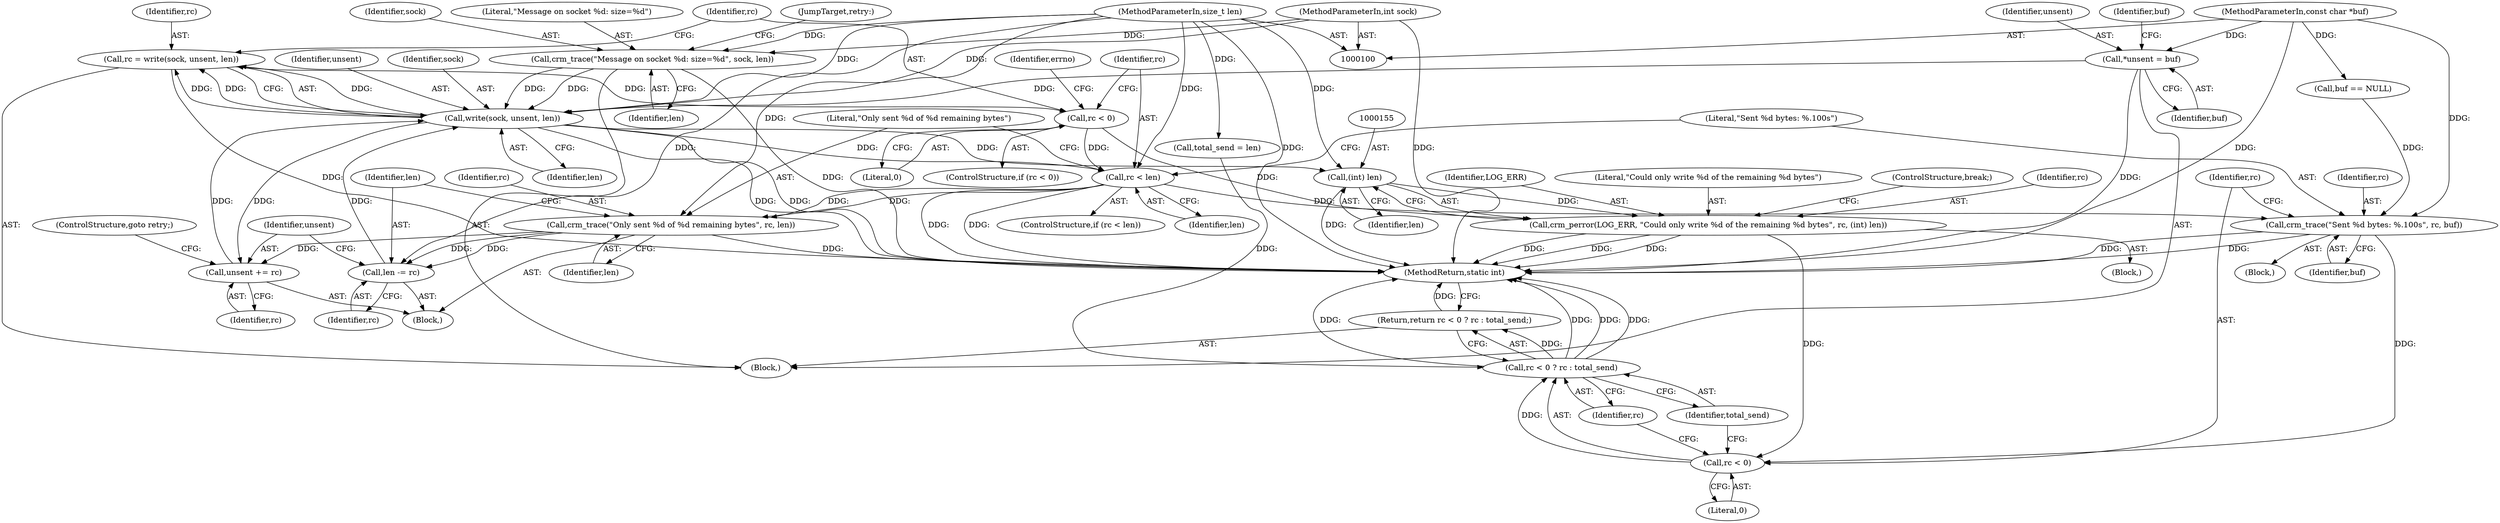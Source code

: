digraph "0_pacemaker_564f7cc2a51dcd2f28ab12a13394f31be5aa3c93_14@API" {
"1000130" [label="(Call,rc = write(sock, unsent, len))"];
"1000132" [label="(Call,write(sock, unsent, len))"];
"1000125" [label="(Call,crm_trace(\"Message on socket %d: size=%d\", sock, len))"];
"1000101" [label="(MethodParameterIn,int sock)"];
"1000103" [label="(MethodParameterIn,size_t len)"];
"1000171" [label="(Call,unsent += rc)"];
"1000164" [label="(Call,crm_trace(\"Only sent %d of %d remaining bytes\", rc, len))"];
"1000160" [label="(Call,rc < len)"];
"1000137" [label="(Call,rc < 0)"];
"1000130" [label="(Call,rc = write(sock, unsent, len))"];
"1000110" [label="(Call,*unsent = buf)"];
"1000102" [label="(MethodParameterIn,const char *buf)"];
"1000168" [label="(Call,len -= rc)"];
"1000150" [label="(Call,crm_perror(LOG_ERR, \"Could only write %d of the remaining %d bytes\", rc, (int) len))"];
"1000183" [label="(Call,rc < 0)"];
"1000182" [label="(Call,rc < 0 ? rc : total_send)"];
"1000181" [label="(Return,return rc < 0 ? rc : total_send;)"];
"1000154" [label="(Call,(int) len)"];
"1000177" [label="(Call,crm_trace(\"Sent %d bytes: %.100s\", rc, buf))"];
"1000187" [label="(Identifier,total_send)"];
"1000130" [label="(Call,rc = write(sock, unsent, len))"];
"1000131" [label="(Identifier,rc)"];
"1000172" [label="(Identifier,unsent)"];
"1000142" [label="(Identifier,errno)"];
"1000165" [label="(Literal,\"Only sent %d of %d remaining bytes\")"];
"1000185" [label="(Literal,0)"];
"1000115" [label="(Call,buf == NULL)"];
"1000183" [label="(Call,rc < 0)"];
"1000186" [label="(Identifier,rc)"];
"1000161" [label="(Identifier,rc)"];
"1000170" [label="(Identifier,rc)"];
"1000137" [label="(Call,rc < 0)"];
"1000150" [label="(Call,crm_perror(LOG_ERR, \"Could only write %d of the remaining %d bytes\", rc, (int) len))"];
"1000122" [label="(Call,total_send = len)"];
"1000164" [label="(Call,crm_trace(\"Only sent %d of %d remaining bytes\", rc, len))"];
"1000168" [label="(Call,len -= rc)"];
"1000163" [label="(Block,)"];
"1000176" [label="(Block,)"];
"1000162" [label="(Identifier,len)"];
"1000136" [label="(ControlStructure,if (rc < 0))"];
"1000177" [label="(Call,crm_trace(\"Sent %d bytes: %.100s\", rc, buf))"];
"1000166" [label="(Identifier,rc)"];
"1000143" [label="(Block,)"];
"1000126" [label="(Literal,\"Message on socket %d: size=%d\")"];
"1000152" [label="(Literal,\"Could only write %d of the remaining %d bytes\")"];
"1000134" [label="(Identifier,unsent)"];
"1000116" [label="(Identifier,buf)"];
"1000181" [label="(Return,return rc < 0 ? rc : total_send;)"];
"1000180" [label="(Identifier,buf)"];
"1000127" [label="(Identifier,sock)"];
"1000167" [label="(Identifier,len)"];
"1000125" [label="(Call,crm_trace(\"Message on socket %d: size=%d\", sock, len))"];
"1000159" [label="(ControlStructure,if (rc < len))"];
"1000184" [label="(Identifier,rc)"];
"1000138" [label="(Identifier,rc)"];
"1000132" [label="(Call,write(sock, unsent, len))"];
"1000111" [label="(Identifier,unsent)"];
"1000135" [label="(Identifier,len)"];
"1000178" [label="(Literal,\"Sent %d bytes: %.100s\")"];
"1000174" [label="(ControlStructure,goto retry;)"];
"1000157" [label="(ControlStructure,break;)"];
"1000128" [label="(Identifier,len)"];
"1000188" [label="(MethodReturn,static int)"];
"1000139" [label="(Literal,0)"];
"1000112" [label="(Identifier,buf)"];
"1000169" [label="(Identifier,len)"];
"1000153" [label="(Identifier,rc)"];
"1000171" [label="(Call,unsent += rc)"];
"1000102" [label="(MethodParameterIn,const char *buf)"];
"1000101" [label="(MethodParameterIn,int sock)"];
"1000173" [label="(Identifier,rc)"];
"1000156" [label="(Identifier,len)"];
"1000151" [label="(Identifier,LOG_ERR)"];
"1000110" [label="(Call,*unsent = buf)"];
"1000179" [label="(Identifier,rc)"];
"1000129" [label="(JumpTarget,retry:)"];
"1000104" [label="(Block,)"];
"1000133" [label="(Identifier,sock)"];
"1000160" [label="(Call,rc < len)"];
"1000154" [label="(Call,(int) len)"];
"1000103" [label="(MethodParameterIn,size_t len)"];
"1000182" [label="(Call,rc < 0 ? rc : total_send)"];
"1000130" -> "1000104"  [label="AST: "];
"1000130" -> "1000132"  [label="CFG: "];
"1000131" -> "1000130"  [label="AST: "];
"1000132" -> "1000130"  [label="AST: "];
"1000138" -> "1000130"  [label="CFG: "];
"1000130" -> "1000188"  [label="DDG: "];
"1000132" -> "1000130"  [label="DDG: "];
"1000132" -> "1000130"  [label="DDG: "];
"1000132" -> "1000130"  [label="DDG: "];
"1000130" -> "1000137"  [label="DDG: "];
"1000132" -> "1000135"  [label="CFG: "];
"1000133" -> "1000132"  [label="AST: "];
"1000134" -> "1000132"  [label="AST: "];
"1000135" -> "1000132"  [label="AST: "];
"1000132" -> "1000188"  [label="DDG: "];
"1000132" -> "1000188"  [label="DDG: "];
"1000125" -> "1000132"  [label="DDG: "];
"1000125" -> "1000132"  [label="DDG: "];
"1000101" -> "1000132"  [label="DDG: "];
"1000171" -> "1000132"  [label="DDG: "];
"1000110" -> "1000132"  [label="DDG: "];
"1000168" -> "1000132"  [label="DDG: "];
"1000103" -> "1000132"  [label="DDG: "];
"1000132" -> "1000154"  [label="DDG: "];
"1000132" -> "1000160"  [label="DDG: "];
"1000132" -> "1000171"  [label="DDG: "];
"1000125" -> "1000104"  [label="AST: "];
"1000125" -> "1000128"  [label="CFG: "];
"1000126" -> "1000125"  [label="AST: "];
"1000127" -> "1000125"  [label="AST: "];
"1000128" -> "1000125"  [label="AST: "];
"1000129" -> "1000125"  [label="CFG: "];
"1000125" -> "1000188"  [label="DDG: "];
"1000101" -> "1000125"  [label="DDG: "];
"1000103" -> "1000125"  [label="DDG: "];
"1000101" -> "1000100"  [label="AST: "];
"1000101" -> "1000188"  [label="DDG: "];
"1000103" -> "1000100"  [label="AST: "];
"1000103" -> "1000188"  [label="DDG: "];
"1000103" -> "1000122"  [label="DDG: "];
"1000103" -> "1000154"  [label="DDG: "];
"1000103" -> "1000160"  [label="DDG: "];
"1000103" -> "1000164"  [label="DDG: "];
"1000103" -> "1000168"  [label="DDG: "];
"1000171" -> "1000163"  [label="AST: "];
"1000171" -> "1000173"  [label="CFG: "];
"1000172" -> "1000171"  [label="AST: "];
"1000173" -> "1000171"  [label="AST: "];
"1000174" -> "1000171"  [label="CFG: "];
"1000164" -> "1000171"  [label="DDG: "];
"1000164" -> "1000163"  [label="AST: "];
"1000164" -> "1000167"  [label="CFG: "];
"1000165" -> "1000164"  [label="AST: "];
"1000166" -> "1000164"  [label="AST: "];
"1000167" -> "1000164"  [label="AST: "];
"1000169" -> "1000164"  [label="CFG: "];
"1000164" -> "1000188"  [label="DDG: "];
"1000160" -> "1000164"  [label="DDG: "];
"1000160" -> "1000164"  [label="DDG: "];
"1000164" -> "1000168"  [label="DDG: "];
"1000164" -> "1000168"  [label="DDG: "];
"1000160" -> "1000159"  [label="AST: "];
"1000160" -> "1000162"  [label="CFG: "];
"1000161" -> "1000160"  [label="AST: "];
"1000162" -> "1000160"  [label="AST: "];
"1000165" -> "1000160"  [label="CFG: "];
"1000178" -> "1000160"  [label="CFG: "];
"1000160" -> "1000188"  [label="DDG: "];
"1000160" -> "1000188"  [label="DDG: "];
"1000137" -> "1000160"  [label="DDG: "];
"1000160" -> "1000177"  [label="DDG: "];
"1000137" -> "1000136"  [label="AST: "];
"1000137" -> "1000139"  [label="CFG: "];
"1000138" -> "1000137"  [label="AST: "];
"1000139" -> "1000137"  [label="AST: "];
"1000142" -> "1000137"  [label="CFG: "];
"1000161" -> "1000137"  [label="CFG: "];
"1000137" -> "1000150"  [label="DDG: "];
"1000110" -> "1000104"  [label="AST: "];
"1000110" -> "1000112"  [label="CFG: "];
"1000111" -> "1000110"  [label="AST: "];
"1000112" -> "1000110"  [label="AST: "];
"1000116" -> "1000110"  [label="CFG: "];
"1000110" -> "1000188"  [label="DDG: "];
"1000102" -> "1000110"  [label="DDG: "];
"1000102" -> "1000100"  [label="AST: "];
"1000102" -> "1000188"  [label="DDG: "];
"1000102" -> "1000115"  [label="DDG: "];
"1000102" -> "1000177"  [label="DDG: "];
"1000168" -> "1000163"  [label="AST: "];
"1000168" -> "1000170"  [label="CFG: "];
"1000169" -> "1000168"  [label="AST: "];
"1000170" -> "1000168"  [label="AST: "];
"1000172" -> "1000168"  [label="CFG: "];
"1000150" -> "1000143"  [label="AST: "];
"1000150" -> "1000154"  [label="CFG: "];
"1000151" -> "1000150"  [label="AST: "];
"1000152" -> "1000150"  [label="AST: "];
"1000153" -> "1000150"  [label="AST: "];
"1000154" -> "1000150"  [label="AST: "];
"1000157" -> "1000150"  [label="CFG: "];
"1000150" -> "1000188"  [label="DDG: "];
"1000150" -> "1000188"  [label="DDG: "];
"1000150" -> "1000188"  [label="DDG: "];
"1000154" -> "1000150"  [label="DDG: "];
"1000150" -> "1000183"  [label="DDG: "];
"1000183" -> "1000182"  [label="AST: "];
"1000183" -> "1000185"  [label="CFG: "];
"1000184" -> "1000183"  [label="AST: "];
"1000185" -> "1000183"  [label="AST: "];
"1000186" -> "1000183"  [label="CFG: "];
"1000187" -> "1000183"  [label="CFG: "];
"1000183" -> "1000182"  [label="DDG: "];
"1000177" -> "1000183"  [label="DDG: "];
"1000182" -> "1000181"  [label="AST: "];
"1000182" -> "1000186"  [label="CFG: "];
"1000182" -> "1000187"  [label="CFG: "];
"1000186" -> "1000182"  [label="AST: "];
"1000187" -> "1000182"  [label="AST: "];
"1000181" -> "1000182"  [label="CFG: "];
"1000182" -> "1000188"  [label="DDG: "];
"1000182" -> "1000188"  [label="DDG: "];
"1000182" -> "1000188"  [label="DDG: "];
"1000182" -> "1000188"  [label="DDG: "];
"1000182" -> "1000181"  [label="DDG: "];
"1000122" -> "1000182"  [label="DDG: "];
"1000181" -> "1000104"  [label="AST: "];
"1000188" -> "1000181"  [label="CFG: "];
"1000181" -> "1000188"  [label="DDG: "];
"1000154" -> "1000156"  [label="CFG: "];
"1000155" -> "1000154"  [label="AST: "];
"1000156" -> "1000154"  [label="AST: "];
"1000154" -> "1000188"  [label="DDG: "];
"1000177" -> "1000176"  [label="AST: "];
"1000177" -> "1000180"  [label="CFG: "];
"1000178" -> "1000177"  [label="AST: "];
"1000179" -> "1000177"  [label="AST: "];
"1000180" -> "1000177"  [label="AST: "];
"1000184" -> "1000177"  [label="CFG: "];
"1000177" -> "1000188"  [label="DDG: "];
"1000177" -> "1000188"  [label="DDG: "];
"1000115" -> "1000177"  [label="DDG: "];
}
